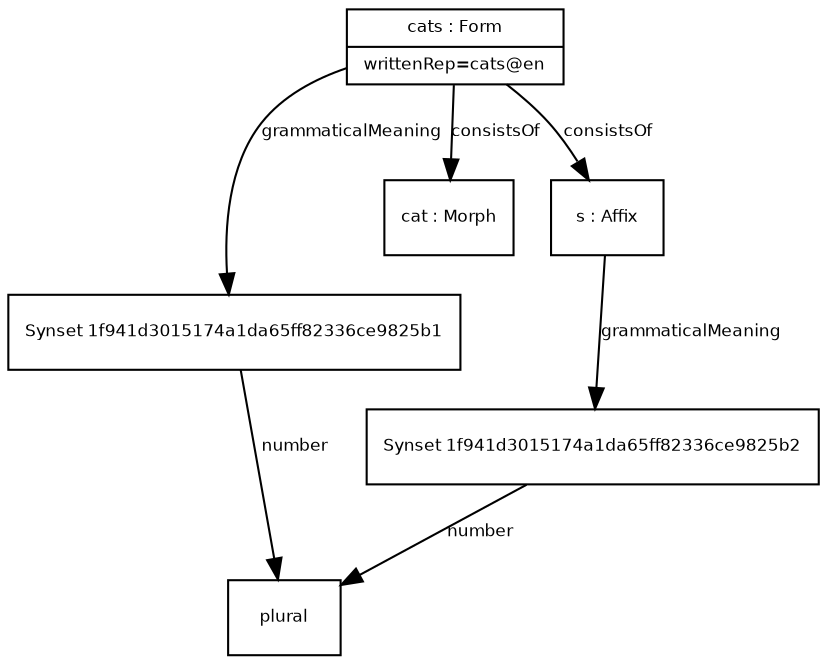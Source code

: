 digraph G {
  fontname = "Bitstream Vera Sans"
    fontsize = 8

    node [
      fontname = "Bitstream Vera Sans"
      fontsize = 8
      shape = "record"
    ]

    edge [
      fontname = "Bitstream Vera Sans"
      fontsize = 8
    ]
 
plural [ label="{plural}" ]
Synset1f941d3015174a1da65ff82336ce9825b1 -> plural [ label="number" ] 
Synset1f941d3015174a1da65ff82336ce9825b1 [ label="{Synset 1f941d3015174a1da65ff82336ce9825b1}" ]
cats -> Synset1f941d3015174a1da65ff82336ce9825b1 [ label="grammaticalMeaning" ] 
cat [ label="{cat : Morph}" ]
cats -> cat [ label="consistsOf" ] 
Synset1f941d3015174a1da65ff82336ce9825b2 -> plural [ label="number" ] 
Synset1f941d3015174a1da65ff82336ce9825b2 [ label="{Synset 1f941d3015174a1da65ff82336ce9825b2}" ]
s -> Synset1f941d3015174a1da65ff82336ce9825b2 [ label="grammaticalMeaning" ] 
s [ label="{s : Affix}" ]
cats -> s [ label="consistsOf" ] 
cats [ label="{cats : Form|writtenRep=cats@en}" ]
}
